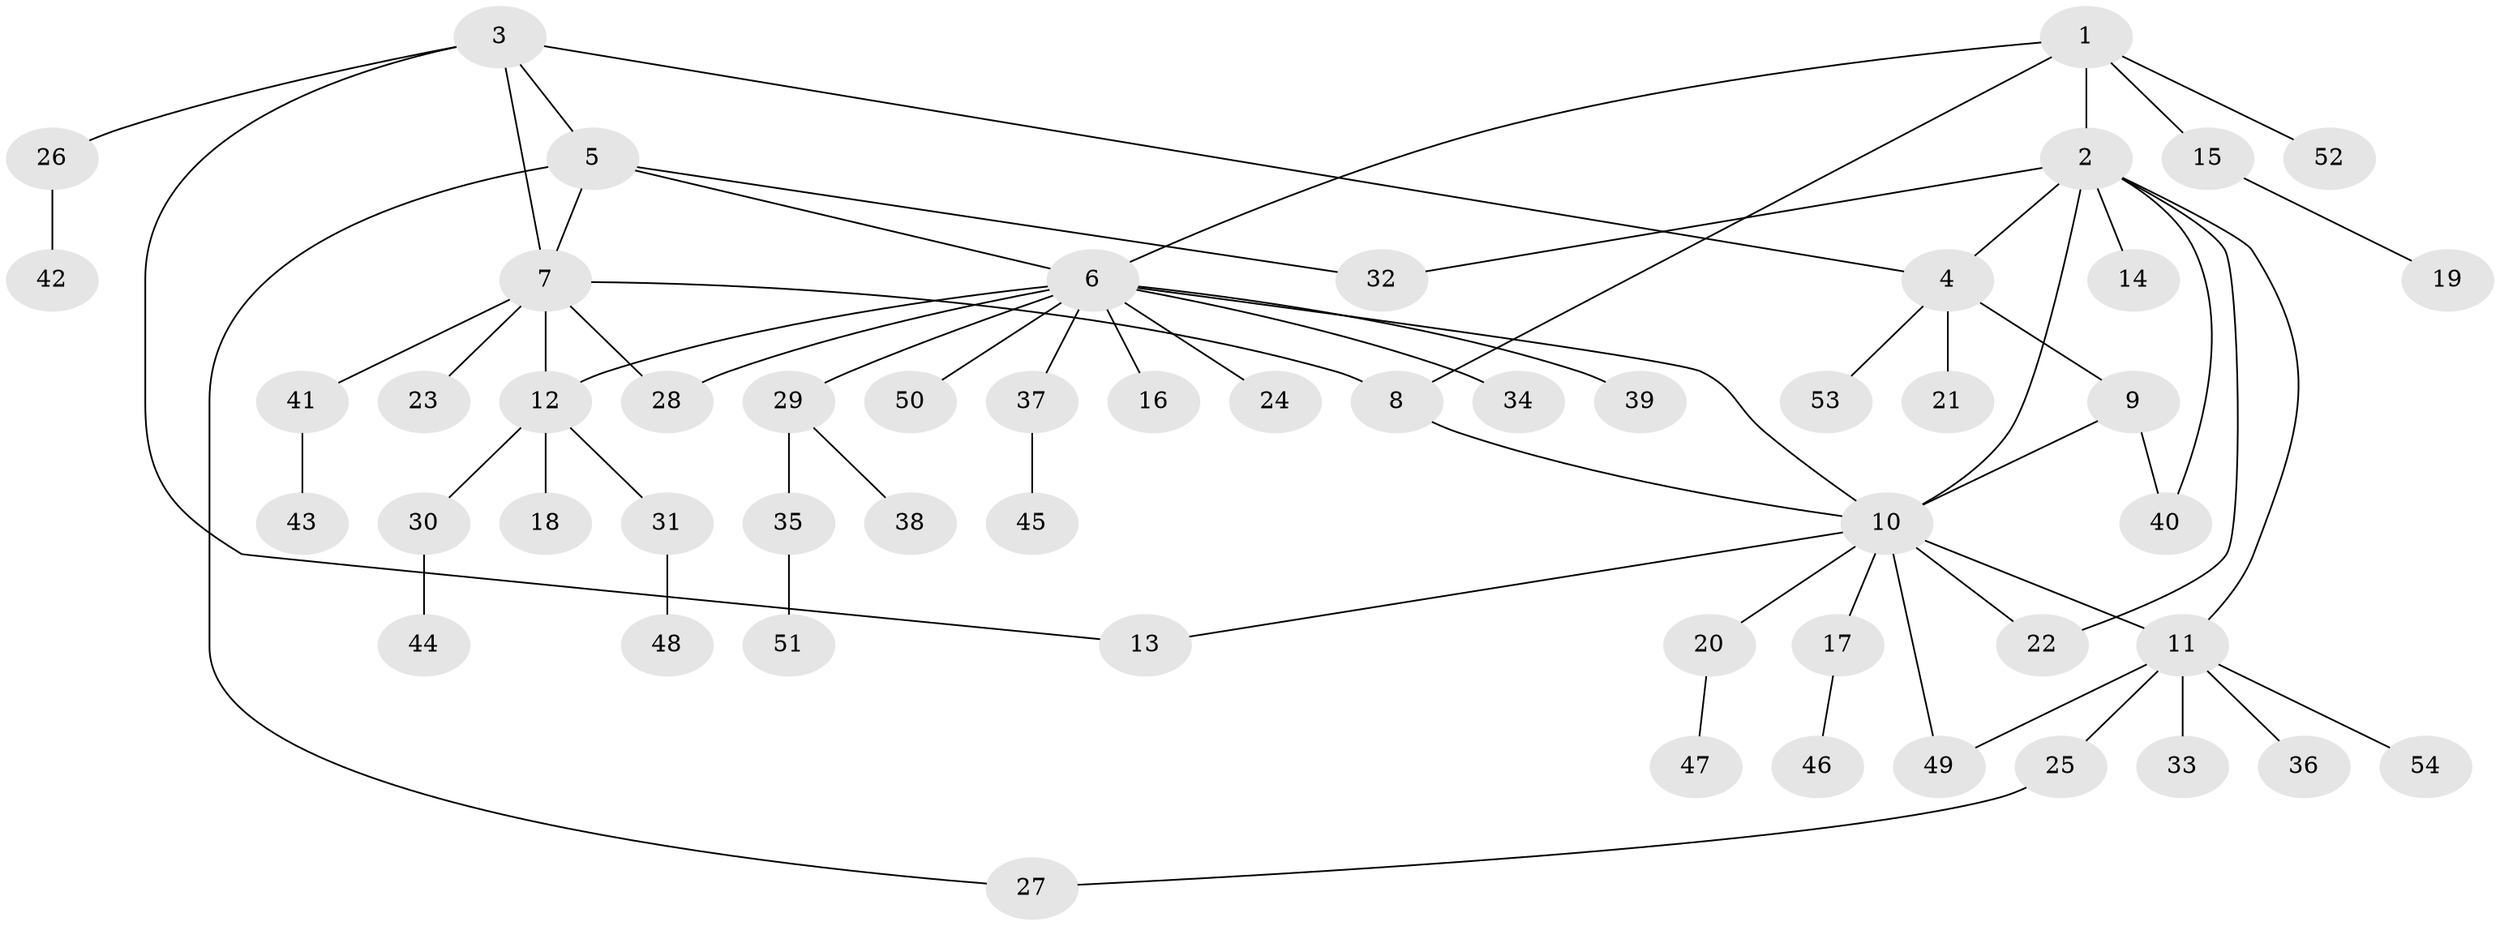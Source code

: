 // Generated by graph-tools (version 1.1) at 2025/11/02/27/25 16:11:37]
// undirected, 54 vertices, 68 edges
graph export_dot {
graph [start="1"]
  node [color=gray90,style=filled];
  1;
  2;
  3;
  4;
  5;
  6;
  7;
  8;
  9;
  10;
  11;
  12;
  13;
  14;
  15;
  16;
  17;
  18;
  19;
  20;
  21;
  22;
  23;
  24;
  25;
  26;
  27;
  28;
  29;
  30;
  31;
  32;
  33;
  34;
  35;
  36;
  37;
  38;
  39;
  40;
  41;
  42;
  43;
  44;
  45;
  46;
  47;
  48;
  49;
  50;
  51;
  52;
  53;
  54;
  1 -- 2;
  1 -- 6;
  1 -- 8;
  1 -- 15;
  1 -- 52;
  2 -- 4;
  2 -- 10;
  2 -- 11;
  2 -- 14;
  2 -- 22;
  2 -- 32;
  2 -- 40;
  3 -- 4;
  3 -- 5;
  3 -- 7;
  3 -- 13;
  3 -- 26;
  4 -- 9;
  4 -- 21;
  4 -- 53;
  5 -- 6;
  5 -- 7;
  5 -- 27;
  5 -- 32;
  6 -- 10;
  6 -- 12;
  6 -- 16;
  6 -- 24;
  6 -- 28;
  6 -- 29;
  6 -- 34;
  6 -- 37;
  6 -- 39;
  6 -- 50;
  7 -- 8;
  7 -- 12;
  7 -- 23;
  7 -- 28;
  7 -- 41;
  8 -- 10;
  9 -- 10;
  9 -- 40;
  10 -- 11;
  10 -- 13;
  10 -- 17;
  10 -- 20;
  10 -- 22;
  10 -- 49;
  11 -- 25;
  11 -- 33;
  11 -- 36;
  11 -- 49;
  11 -- 54;
  12 -- 18;
  12 -- 30;
  12 -- 31;
  15 -- 19;
  17 -- 46;
  20 -- 47;
  25 -- 27;
  26 -- 42;
  29 -- 35;
  29 -- 38;
  30 -- 44;
  31 -- 48;
  35 -- 51;
  37 -- 45;
  41 -- 43;
}
